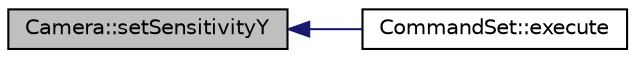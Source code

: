digraph "Camera::setSensitivityY"
{
 // INTERACTIVE_SVG=YES
  edge [fontname="Helvetica",fontsize="10",labelfontname="Helvetica",labelfontsize="10"];
  node [fontname="Helvetica",fontsize="10",shape=record];
  rankdir="LR";
  Node1 [label="Camera::setSensitivityY",height=0.2,width=0.4,color="black", fillcolor="grey75", style="filled" fontcolor="black"];
  Node1 -> Node2 [dir="back",color="midnightblue",fontsize="10",style="solid",fontname="Helvetica"];
  Node2 [label="CommandSet::execute",height=0.2,width=0.4,color="black", fillcolor="white", style="filled",URL="$class_command_set.html#a552d329f64c0ed706751cc04e46571c4"];
}
